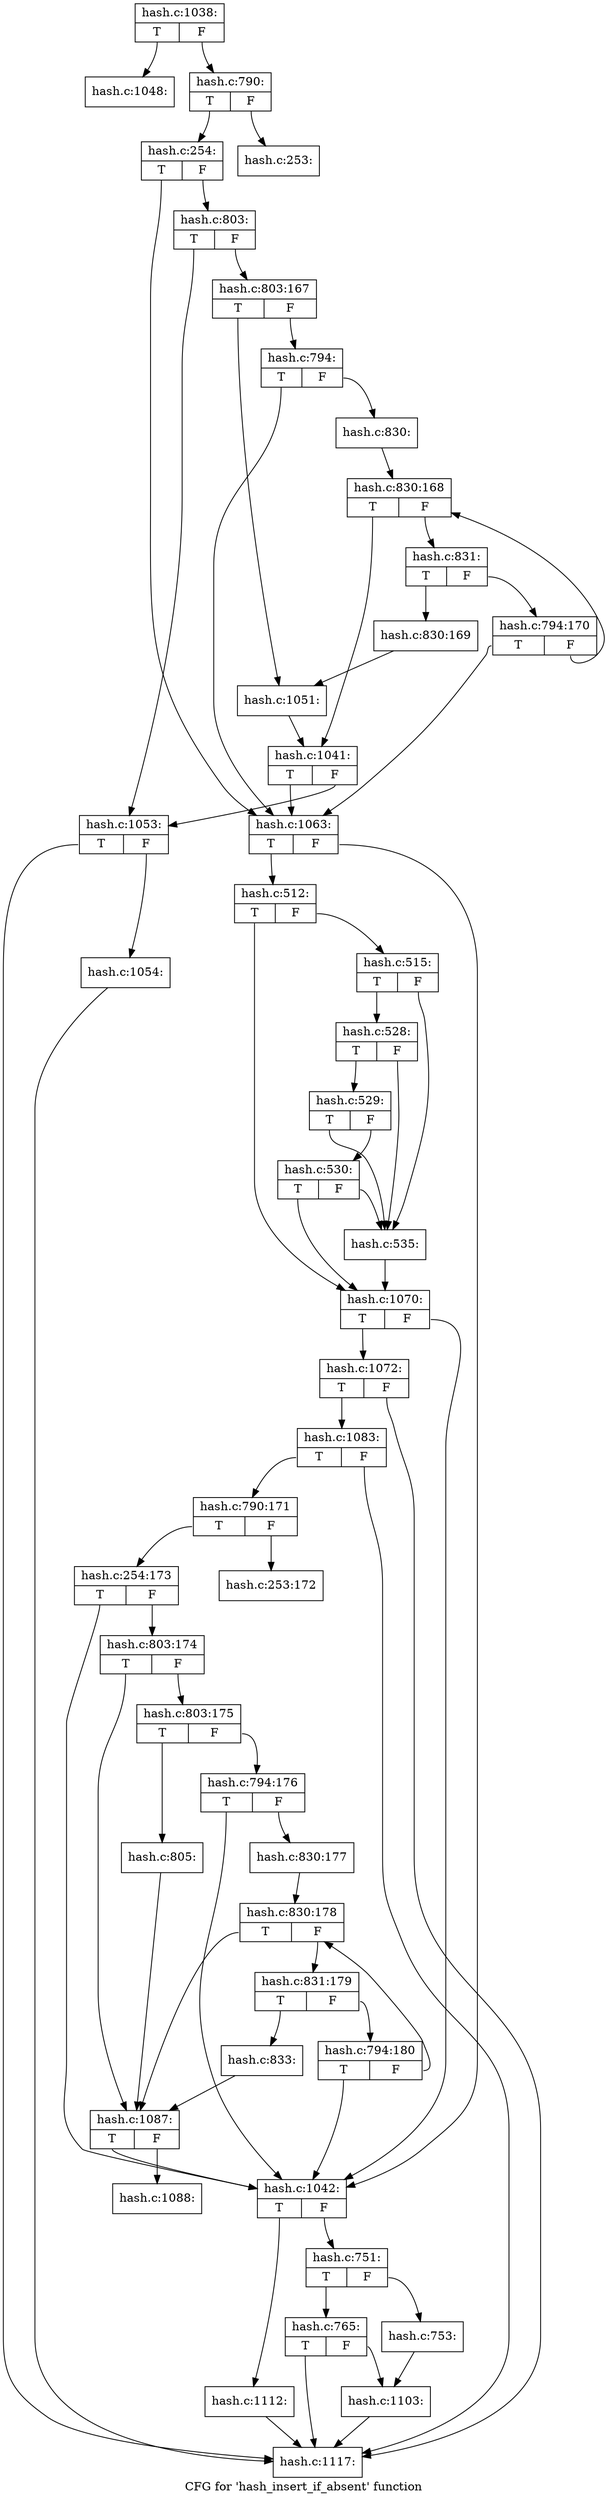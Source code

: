 digraph "CFG for 'hash_insert_if_absent' function" {
	label="CFG for 'hash_insert_if_absent' function";

	Node0xdf88330 [shape=record,label="{hash.c:1038:|{<s0>T|<s1>F}}"];
	Node0xdf88330:s0 -> Node0xdf8c330;
	Node0xdf88330:s1 -> Node0xdf8c3a0;
	Node0xdf8c330 [shape=record,label="{hash.c:1048:}"];
	Node0xdf8c3a0 [shape=record,label="{hash.c:790:|{<s0>T|<s1>F}}"];
	Node0xdf8c3a0:s0 -> Node0xdfa7af0;
	Node0xdf8c3a0:s1 -> Node0xdf67bc0;
	Node0xdf67bc0 [shape=record,label="{hash.c:253:}"];
	Node0xdfa7af0 [shape=record,label="{hash.c:254:|{<s0>T|<s1>F}}"];
	Node0xdfa7af0:s0 -> Node0xdf8c8a0;
	Node0xdfa7af0:s1 -> Node0xdf746e0;
	Node0xdf746e0 [shape=record,label="{hash.c:803:|{<s0>T|<s1>F}}"];
	Node0xdf746e0:s0 -> Node0xdf8c760;
	Node0xdf746e0:s1 -> Node0xdfa8440;
	Node0xdfa8440 [shape=record,label="{hash.c:803:167|{<s0>T|<s1>F}}"];
	Node0xdfa8440:s0 -> Node0xe0882a0;
	Node0xdfa8440:s1 -> Node0xe067610;
	Node0xe067610 [shape=record,label="{hash.c:794:|{<s0>T|<s1>F}}"];
	Node0xe067610:s0 -> Node0xdf8c8a0;
	Node0xe067610:s1 -> Node0xe08c080;
	Node0xe08c080 [shape=record,label="{hash.c:830:}"];
	Node0xe08c080 -> Node0xe066d40;
	Node0xe066d40 [shape=record,label="{hash.c:830:168|{<s0>T|<s1>F}}"];
	Node0xe066d40:s0 -> Node0xe074bb0;
	Node0xe066d40:s1 -> Node0xe067d80;
	Node0xe067d80 [shape=record,label="{hash.c:831:|{<s0>T|<s1>F}}"];
	Node0xe067d80:s0 -> Node0xe06f2e0;
	Node0xe067d80:s1 -> Node0xe067fc0;
	Node0xe06f2e0 [shape=record,label="{hash.c:830:169}"];
	Node0xe06f2e0 -> Node0xe0882a0;
	Node0xe067fc0 [shape=record,label="{hash.c:794:170|{<s0>T|<s1>F}}"];
	Node0xe067fc0:s0 -> Node0xdf8c8a0;
	Node0xe067fc0:s1 -> Node0xe066d40;
	Node0xe0882a0 [shape=record,label="{hash.c:1051:}"];
	Node0xe0882a0 -> Node0xe074bb0;
	Node0xe074bb0 [shape=record,label="{hash.c:1041:|{<s0>T|<s1>F}}"];
	Node0xe074bb0:s0 -> Node0xdf8c8a0;
	Node0xe074bb0:s1 -> Node0xdf8c760;
	Node0xdf8c760 [shape=record,label="{hash.c:1053:|{<s0>T|<s1>F}}"];
	Node0xdf8c760:s0 -> Node0xdf8de30;
	Node0xdf8c760:s1 -> Node0xdf8d7f0;
	Node0xdf8d7f0 [shape=record,label="{hash.c:1054:}"];
	Node0xdf8d7f0 -> Node0xdf8de30;
	Node0xdf8c8a0 [shape=record,label="{hash.c:1063:|{<s0>T|<s1>F}}"];
	Node0xdf8c8a0:s0 -> Node0xdf8e0f0;
	Node0xdf8c8a0:s1 -> Node0xdf8e160;
	Node0xdf8e0f0 [shape=record,label="{hash.c:512:|{<s0>T|<s1>F}}"];
	Node0xdf8e0f0:s0 -> Node0xe08da10;
	Node0xdf8e0f0:s1 -> Node0xe06f0a0;
	Node0xe06f0a0 [shape=record,label="{hash.c:515:|{<s0>T|<s1>F}}"];
	Node0xe06f0a0:s0 -> Node0xe08ca90;
	Node0xe06f0a0:s1 -> Node0xe08c760;
	Node0xe08ca90 [shape=record,label="{hash.c:528:|{<s0>T|<s1>F}}"];
	Node0xe08ca90:s0 -> Node0xe08cd40;
	Node0xe08ca90:s1 -> Node0xe08c760;
	Node0xe08cd40 [shape=record,label="{hash.c:529:|{<s0>T|<s1>F}}"];
	Node0xe08cd40:s0 -> Node0xe08c760;
	Node0xe08cd40:s1 -> Node0xe08cff0;
	Node0xe08cff0 [shape=record,label="{hash.c:530:|{<s0>T|<s1>F}}"];
	Node0xe08cff0:s0 -> Node0xe08da10;
	Node0xe08cff0:s1 -> Node0xe08c760;
	Node0xe08c760 [shape=record,label="{hash.c:535:}"];
	Node0xe08c760 -> Node0xe08da10;
	Node0xe08da10 [shape=record,label="{hash.c:1070:|{<s0>T|<s1>F}}"];
	Node0xe08da10:s0 -> Node0xdf8f010;
	Node0xe08da10:s1 -> Node0xdf8e160;
	Node0xdf8f010 [shape=record,label="{hash.c:1072:|{<s0>T|<s1>F}}"];
	Node0xdf8f010:s0 -> Node0xdf92290;
	Node0xdf8f010:s1 -> Node0xdf8de30;
	Node0xdf92290 [shape=record,label="{hash.c:1083:|{<s0>T|<s1>F}}"];
	Node0xdf92290:s0 -> Node0xdf92ad0;
	Node0xdf92290:s1 -> Node0xdf8de30;
	Node0xdf92ad0 [shape=record,label="{hash.c:790:171|{<s0>T|<s1>F}}"];
	Node0xdf92ad0:s0 -> Node0xe069530;
	Node0xdf92ad0:s1 -> Node0xe069320;
	Node0xe069320 [shape=record,label="{hash.c:253:172}"];
	Node0xe069530 [shape=record,label="{hash.c:254:173|{<s0>T|<s1>F}}"];
	Node0xe069530:s0 -> Node0xdf8e160;
	Node0xe069530:s1 -> Node0xe069bf0;
	Node0xe069bf0 [shape=record,label="{hash.c:803:174|{<s0>T|<s1>F}}"];
	Node0xe069bf0:s0 -> Node0xe088080;
	Node0xe069bf0:s1 -> Node0xe069da0;
	Node0xe069da0 [shape=record,label="{hash.c:803:175|{<s0>T|<s1>F}}"];
	Node0xe069da0:s0 -> Node0xe086d60;
	Node0xe069da0:s1 -> Node0xe06a050;
	Node0xe086d60 [shape=record,label="{hash.c:805:}"];
	Node0xe086d60 -> Node0xe088080;
	Node0xe06a050 [shape=record,label="{hash.c:794:176|{<s0>T|<s1>F}}"];
	Node0xe06a050:s0 -> Node0xdf8e160;
	Node0xe06a050:s1 -> Node0xdf3b790;
	Node0xdf3b790 [shape=record,label="{hash.c:830:177}"];
	Node0xdf3b790 -> Node0xe085910;
	Node0xe085910 [shape=record,label="{hash.c:830:178|{<s0>T|<s1>F}}"];
	Node0xe085910:s0 -> Node0xe088080;
	Node0xe085910:s1 -> Node0xe085d30;
	Node0xe085d30 [shape=record,label="{hash.c:831:179|{<s0>T|<s1>F}}"];
	Node0xe085d30:s0 -> Node0xe0867b0;
	Node0xe085d30:s1 -> Node0xe085f70;
	Node0xe0867b0 [shape=record,label="{hash.c:833:}"];
	Node0xe0867b0 -> Node0xe088080;
	Node0xe085f70 [shape=record,label="{hash.c:794:180|{<s0>T|<s1>F}}"];
	Node0xe085f70:s0 -> Node0xdf8e160;
	Node0xe085f70:s1 -> Node0xe085910;
	Node0xe088080 [shape=record,label="{hash.c:1087:|{<s0>T|<s1>F}}"];
	Node0xe088080:s0 -> Node0xdf8e160;
	Node0xe088080:s1 -> Node0xdf93190;
	Node0xdf93190 [shape=record,label="{hash.c:1088:}"];
	Node0xdf8e160 [shape=record,label="{hash.c:1042:|{<s0>T|<s1>F}}"];
	Node0xdf8e160:s0 -> Node0xdf94070;
	Node0xdf8e160:s1 -> Node0xdf93810;
	Node0xdf93810 [shape=record,label="{hash.c:751:|{<s0>T|<s1>F}}"];
	Node0xdf93810:s0 -> Node0xe082e10;
	Node0xdf93810:s1 -> Node0xdfa37a0;
	Node0xdfa37a0 [shape=record,label="{hash.c:753:}"];
	Node0xdfa37a0 -> Node0xdf56db0;
	Node0xe082e10 [shape=record,label="{hash.c:765:|{<s0>T|<s1>F}}"];
	Node0xe082e10:s0 -> Node0xdf8de30;
	Node0xe082e10:s1 -> Node0xdf56db0;
	Node0xdf56db0 [shape=record,label="{hash.c:1103:}"];
	Node0xdf56db0 -> Node0xdf8de30;
	Node0xdf94070 [shape=record,label="{hash.c:1112:}"];
	Node0xdf94070 -> Node0xdf8de30;
	Node0xdf8de30 [shape=record,label="{hash.c:1117:}"];
}
